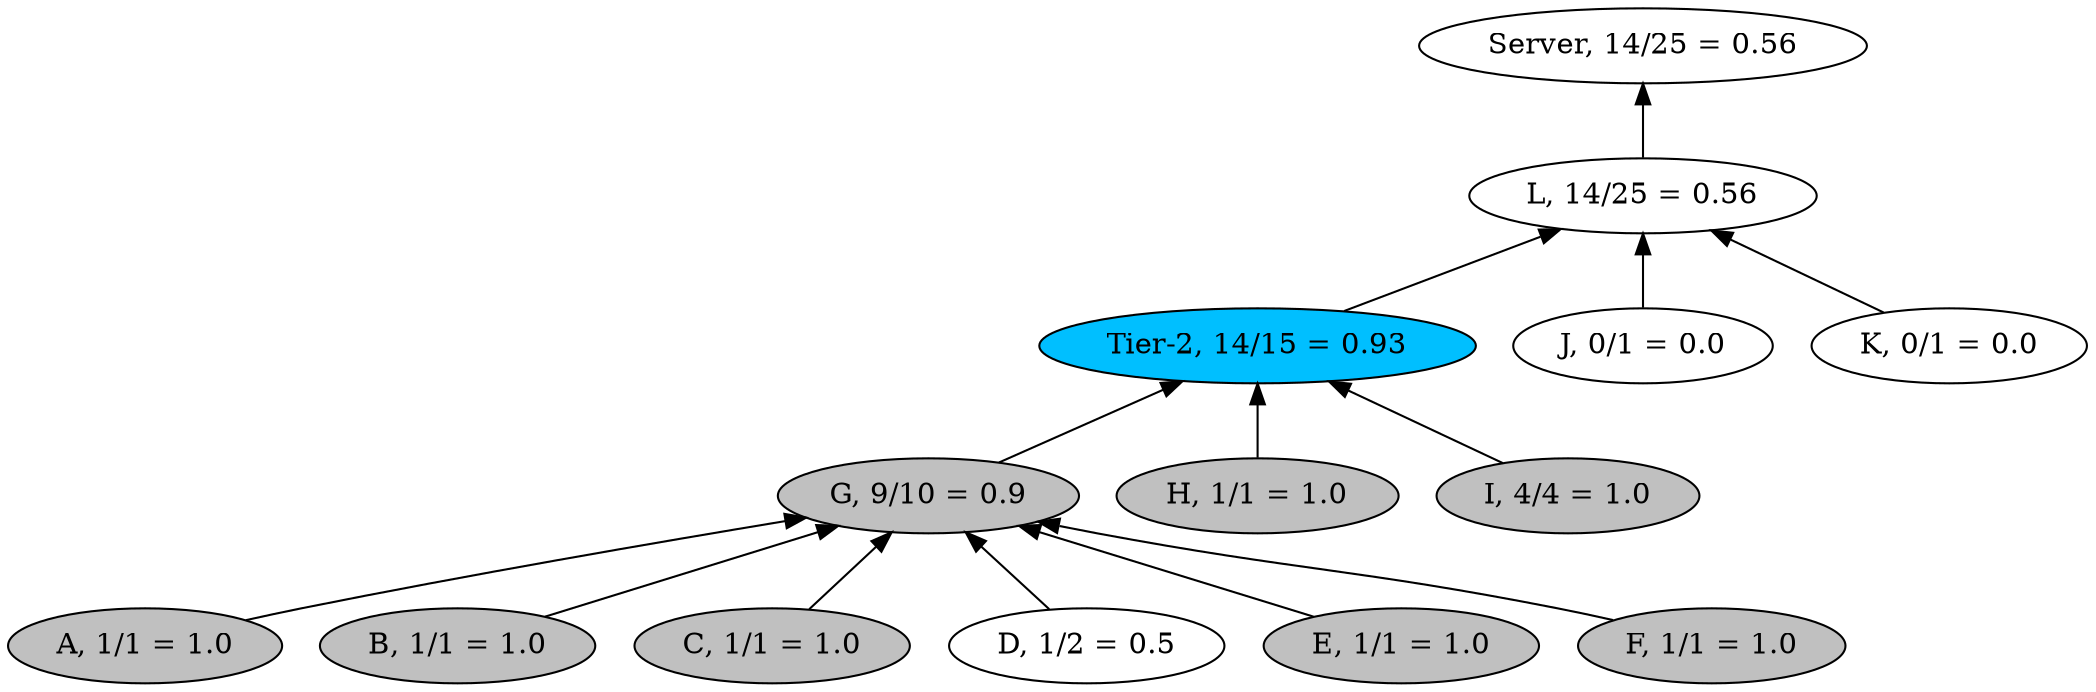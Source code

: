 digraph {
    rankdir=BT
    "A" -> "G"
    "B" -> "G"
    "C" -> "G"
    "D" -> "G"
    "E" -> "G"
    "F" -> "G"
    "G" -> "Tier-2"
    "H" -> "Tier-2"
    "I" -> "Tier-2"
    "Tier-2" -> "L"
    "J" -> "L"
    "K" -> "L"
    "L" -> "Server"

    "Tier-2" [label="Tier-2, 14/15 = 0.93", style=filled, fillcolor=deepskyblue]
    "Server" [label="Server, 14/25 = 0.56"]
    "L" [label="L, 14/25 = 0.56"]
    "J" [label="J, 0/1 = 0.0"]
    "K" [label="K, 0/1 = 0.0"]
    "H" [label="H, 1/1 = 1.0", style=filled, fillcolor=gray]
    "I" [label="I, 4/4 = 1.0", style=filled, fillcolor=gray]
    "G" [label="G, 9/10 = 0.9", style=filled, fillcolor=gray]
    "A" [label="A, 1/1 = 1.0", style=filled, fillcolor=gray]
    "B" [label="B, 1/1 = 1.0", style=filled, fillcolor=gray]
    "C" [label="C, 1/1 = 1.0", style=filled, fillcolor=gray]
    "D" [label="D, 1/2 = 0.5"]
    "E" [label="E, 1/1 = 1.0", style=filled, fillcolor=gray]
    "F" [label="F, 1/1 = 1.0", style=filled, fillcolor=gray]
}

